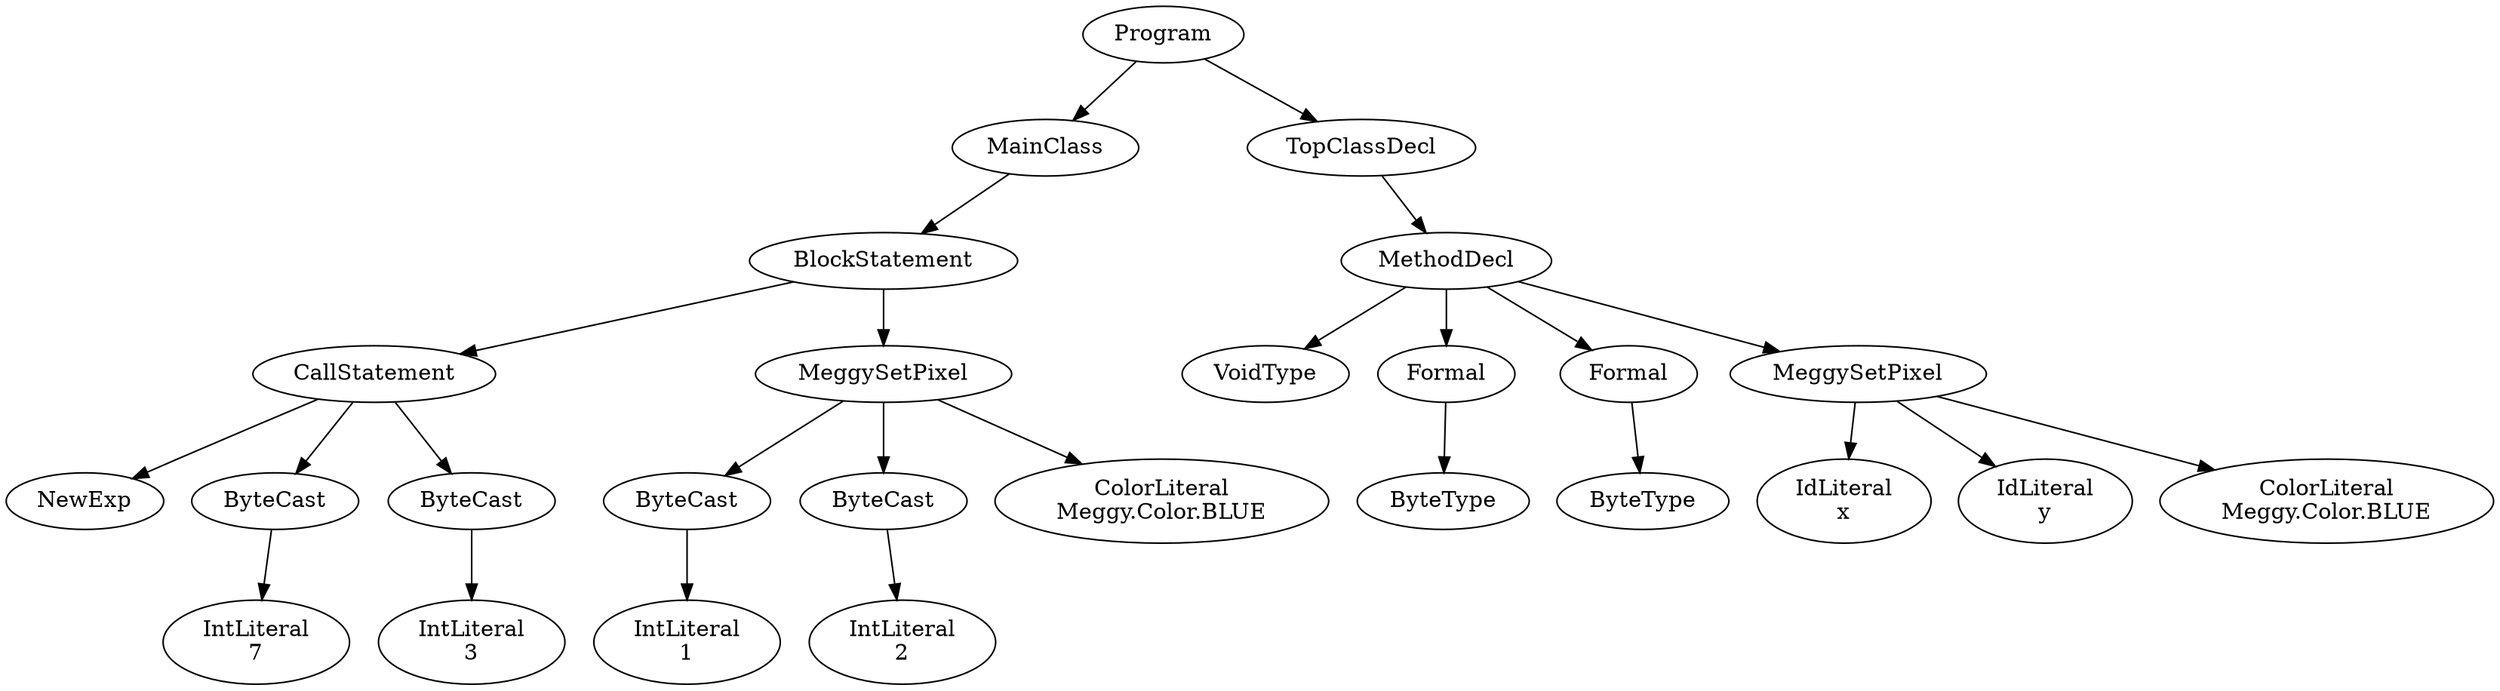 digraph ASTGraph {
0 [ label="Program" ];
1 [ label="MainClass" ];
0 -> 1
2 [ label="BlockStatement" ];
1 -> 2
3 [ label="CallStatement" ];
2 -> 3
4 [ label="NewExp" ];
3 -> 4
5 [ label="ByteCast" ];
3 -> 5
6 [ label="IntLiteral\n7" ];
5 -> 6
7 [ label="ByteCast" ];
3 -> 7
8 [ label="IntLiteral\n3" ];
7 -> 8
9 [ label="MeggySetPixel" ];
2 -> 9
10 [ label="ByteCast" ];
9 -> 10
11 [ label="IntLiteral\n1" ];
10 -> 11
12 [ label="ByteCast" ];
9 -> 12
13 [ label="IntLiteral\n2" ];
12 -> 13
14 [ label="ColorLiteral\nMeggy.Color.BLUE" ];
9 -> 14
15 [ label="TopClassDecl" ];
0 -> 15
16 [ label="MethodDecl" ];
15 -> 16
17 [ label="VoidType" ];
16 -> 17
18 [ label="Formal" ];
16 -> 18
19 [ label="ByteType" ];
18 -> 19
20 [ label="Formal" ];
16 -> 20
21 [ label="ByteType" ];
20 -> 21
22 [ label="MeggySetPixel" ];
16 -> 22
23 [ label="IdLiteral\nx" ];
22 -> 23
24 [ label="IdLiteral\ny" ];
22 -> 24
25 [ label="ColorLiteral\nMeggy.Color.BLUE" ];
22 -> 25
}
